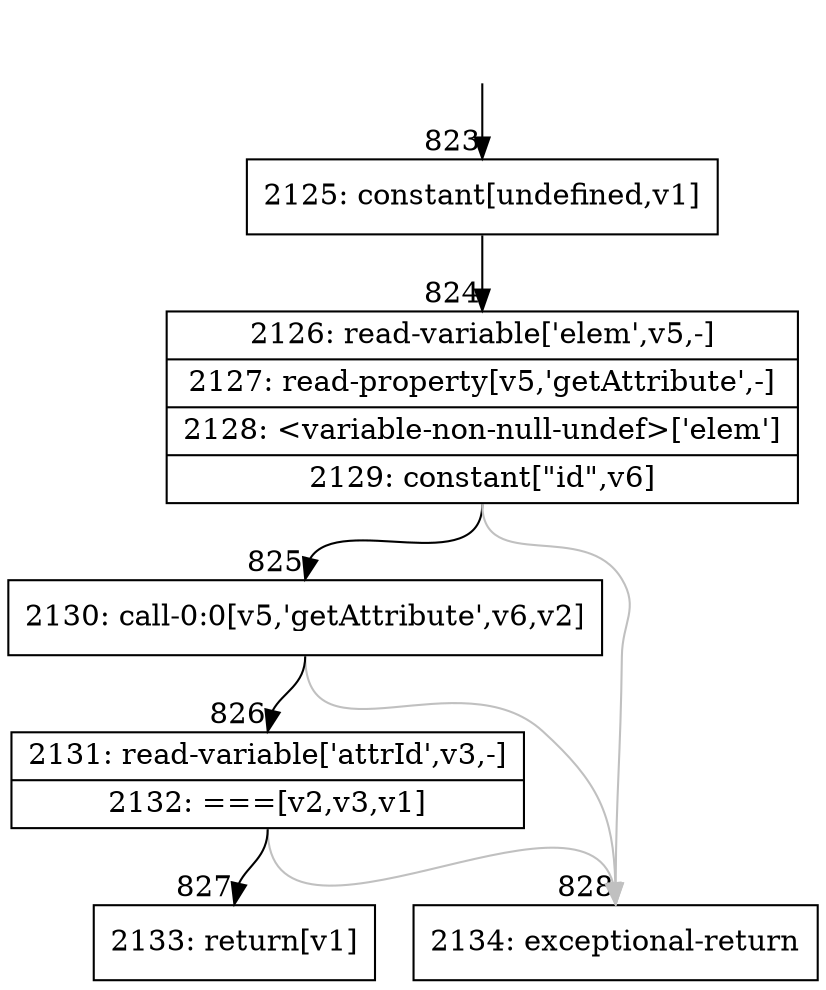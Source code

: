 digraph {
rankdir="TD"
BB_entry72[shape=none,label=""];
BB_entry72 -> BB823 [tailport=s, headport=n, headlabel="    823"]
BB823 [shape=record label="{2125: constant[undefined,v1]}" ] 
BB823 -> BB824 [tailport=s, headport=n, headlabel="      824"]
BB824 [shape=record label="{2126: read-variable['elem',v5,-]|2127: read-property[v5,'getAttribute',-]|2128: \<variable-non-null-undef\>['elem']|2129: constant[\"id\",v6]}" ] 
BB824 -> BB825 [tailport=s, headport=n, headlabel="      825"]
BB824 -> BB828 [tailport=s, headport=n, color=gray, headlabel="      828"]
BB825 [shape=record label="{2130: call-0:0[v5,'getAttribute',v6,v2]}" ] 
BB825 -> BB826 [tailport=s, headport=n, headlabel="      826"]
BB825 -> BB828 [tailport=s, headport=n, color=gray]
BB826 [shape=record label="{2131: read-variable['attrId',v3,-]|2132: ===[v2,v3,v1]}" ] 
BB826 -> BB827 [tailport=s, headport=n, headlabel="      827"]
BB826 -> BB828 [tailport=s, headport=n, color=gray]
BB827 [shape=record label="{2133: return[v1]}" ] 
BB828 [shape=record label="{2134: exceptional-return}" ] 
}
